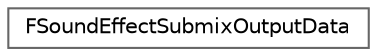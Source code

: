 digraph "Graphical Class Hierarchy"
{
 // INTERACTIVE_SVG=YES
 // LATEX_PDF_SIZE
  bgcolor="transparent";
  edge [fontname=Helvetica,fontsize=10,labelfontname=Helvetica,labelfontsize=10];
  node [fontname=Helvetica,fontsize=10,shape=box,height=0.2,width=0.4];
  rankdir="LR";
  Node0 [id="Node000000",label="FSoundEffectSubmixOutputData",height=0.2,width=0.4,color="grey40", fillcolor="white", style="filled",URL="$de/d6d/structFSoundEffectSubmixOutputData.html",tooltip=" "];
}
